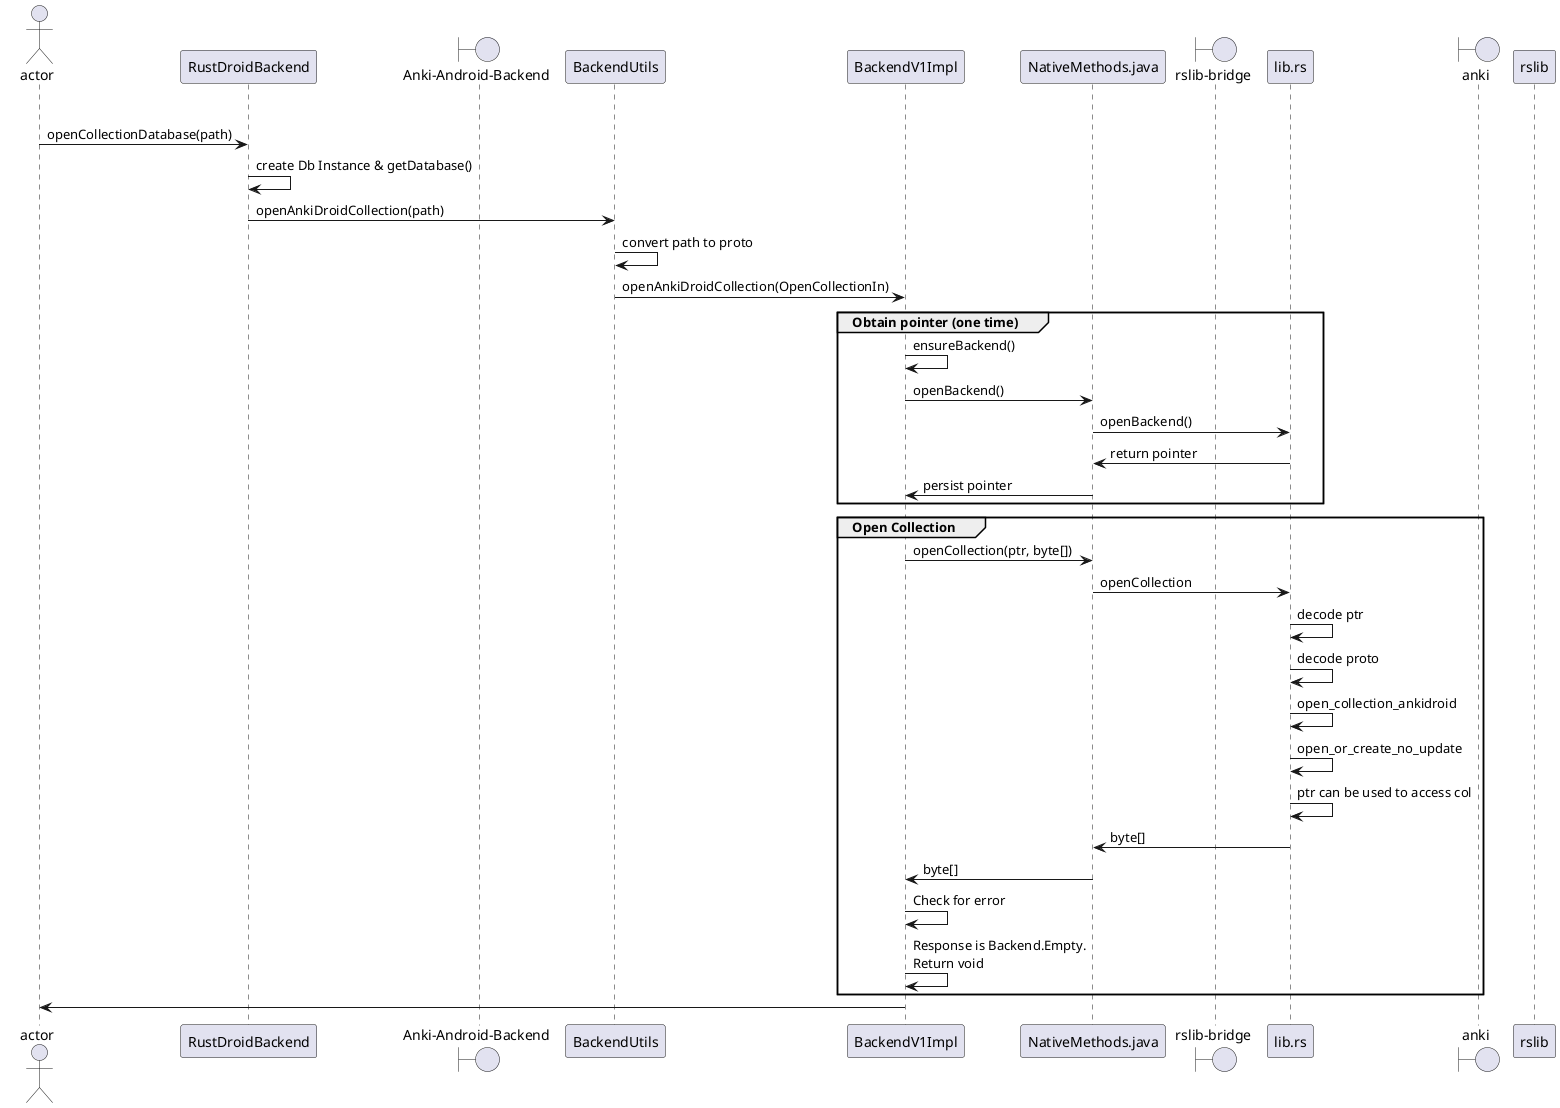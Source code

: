 @startuml
actor       actor       as user
participant RustDroidBackend as RustDroidBackend
boundary "Anki-Android-Backend"
participant BackendUtils
participant BackendV1Impl as RustBackend
participant    NativeMethods.java    as NativeMethods
boundary "rslib-bridge"
participant lib.rs as rslibbridge
boundary "anki"
participant rslib as anki_backend
group Anki-Android


user -> RustDroidBackend : openCollectionDatabase(path) 
RustDroidBackend -> RustDroidBackend: create Db Instance & getDatabase()
RustDroidBackend -> BackendUtils : openAnkiDroidCollection(path)
BackendUtils -> BackendUtils: convert path to proto
BackendUtils -> RustBackend : openAnkiDroidCollection(OpenCollectionIn)

    group Obtain pointer (one time)
    RustBackend -> RustBackend: ensureBackend()
    RustBackend -> NativeMethods: openBackend()
    NativeMethods -> rslibbridge: openBackend()
    rslibbridge -> NativeMethods: return pointer
    NativeMethods -> RustBackend: persist pointer
    end

    group Open Collection
    RustBackend -> NativeMethods: openCollection(ptr, byte[])
    NativeMethods -> rslibbridge: openCollection
    rslibbridge -> rslibbridge: decode ptr
    rslibbridge -> rslibbridge: decode proto
    rslibbridge -> rslibbridge: open_collection_ankidroid
    rslibbridge -> rslibbridge: open_or_create_no_update
    rslibbridge -> rslibbridge: ptr can be used to access col
    rslibbridge -> NativeMethods: byte[]
    NativeMethods -> RustBackend: byte[]
    RustBackend -> RustBackend: Check for error
    RustBackend -> RustBackend: Response is Backend.Empty.\nReturn void
    end
    
RustBackend -> user

@enduml